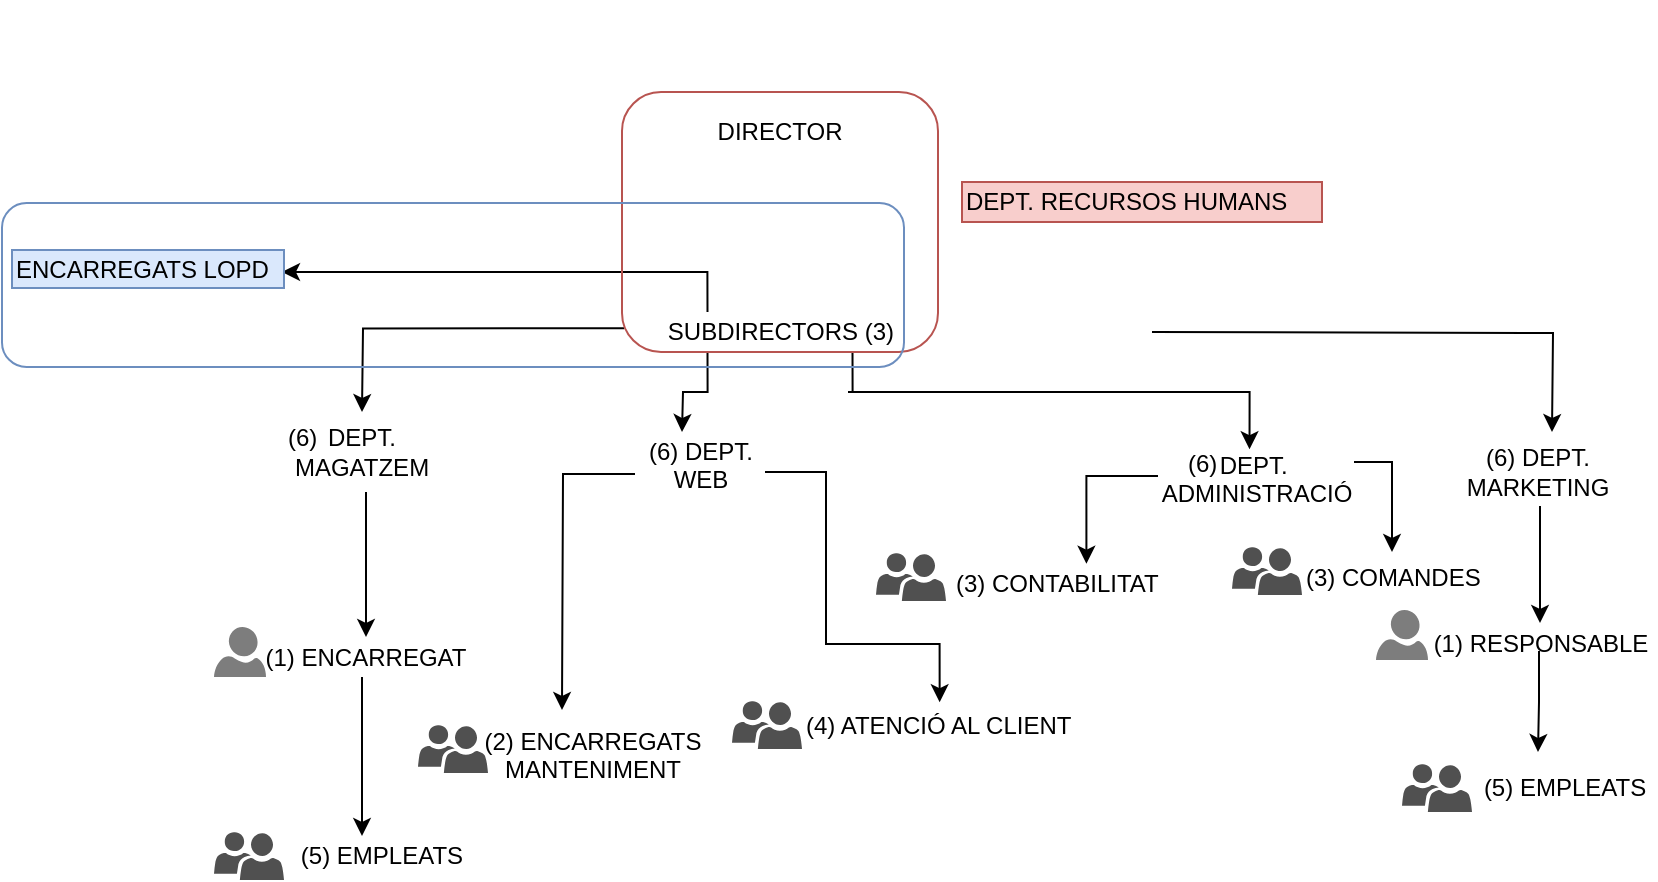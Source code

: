 <mxfile version="10.6.7" type="google"><diagram id="Aoe0zEDAFldxePWBuueA" name="Page-1"><mxGraphModel dx="558" dy="317" grid="0" gridSize="10" guides="1" tooltips="1" connect="1" arrows="1" fold="1" page="1" pageScale="1" pageWidth="827" pageHeight="1169" math="0" shadow="0"><root><mxCell id="0"/><mxCell id="1" parent="0"/><mxCell id="amcjD4q6UfyP4Z5JULra-1" value="DIRECTOR" style="text;html=1;strokeColor=none;fillColor=none;align=center;verticalAlign=middle;whiteSpace=wrap;rounded=0;" parent="1" vertex="1"><mxGeometry x="369" y="130" width="40" height="20" as="geometry"/></mxCell><mxCell id="amcjD4q6UfyP4Z5JULra-9" style="edgeStyle=orthogonalEdgeStyle;rounded=0;orthogonalLoop=1;jettySize=auto;html=1;exitX=0.25;exitY=1;exitDx=0;exitDy=0;" parent="1" source="amcjD4q6UfyP4Z5JULra-2" edge="1"><mxGeometry relative="1" as="geometry"><mxPoint x="340" y="290" as="targetPoint"/></mxGeometry></mxCell><mxCell id="amcjD4q6UfyP4Z5JULra-10" style="edgeStyle=orthogonalEdgeStyle;rounded=0;orthogonalLoop=1;jettySize=auto;html=1;exitX=0.75;exitY=1;exitDx=0;exitDy=0;entryX=0.467;entryY=0.054;entryDx=0;entryDy=0;entryPerimeter=0;" parent="1" source="amcjD4q6UfyP4Z5JULra-2" target="amcjD4q6UfyP4Z5JULra-12" edge="1"><mxGeometry relative="1" as="geometry"><mxPoint x="480" y="290" as="targetPoint"/><Array as="points"><mxPoint x="423" y="270"/><mxPoint x="516" y="270"/></Array></mxGeometry></mxCell><mxCell id="amcjD4q6UfyP4Z5JULra-13" style="edgeStyle=orthogonalEdgeStyle;rounded=0;orthogonalLoop=1;jettySize=auto;html=1;exitX=0.007;exitY=0.909;exitDx=0;exitDy=0;exitPerimeter=0;" parent="1" source="amcjD4q6UfyP4Z5JULra-23" edge="1"><mxGeometry relative="1" as="geometry"><mxPoint x="180" y="280" as="targetPoint"/><mxPoint x="360" y="240" as="sourcePoint"/></mxGeometry></mxCell><mxCell id="amcjD4q6UfyP4Z5JULra-14" style="edgeStyle=orthogonalEdgeStyle;rounded=0;orthogonalLoop=1;jettySize=auto;html=1;" parent="1" edge="1"><mxGeometry relative="1" as="geometry"><mxPoint x="775" y="290" as="targetPoint"/><mxPoint x="575" y="240" as="sourcePoint"/></mxGeometry></mxCell><mxCell id="MgkToMEcbhXWa2ylK0Pf-2" style="edgeStyle=orthogonalEdgeStyle;rounded=0;orthogonalLoop=1;jettySize=auto;html=1;exitX=0.25;exitY=0;exitDx=0;exitDy=0;" edge="1" parent="1" source="amcjD4q6UfyP4Z5JULra-2"><mxGeometry relative="1" as="geometry"><mxPoint x="140" y="210" as="targetPoint"/><Array as="points"><mxPoint x="353" y="210"/><mxPoint x="153" y="210"/></Array></mxGeometry></mxCell><mxCell id="amcjD4q6UfyP4Z5JULra-2" value="SUBDIRECTORS (3)" style="text;html=1;strokeColor=none;fillColor=none;align=center;verticalAlign=middle;whiteSpace=wrap;rounded=0;" parent="1" vertex="1"><mxGeometry x="316.5" y="230" width="145" height="20" as="geometry"/></mxCell><mxCell id="amcjD4q6UfyP4Z5JULra-39" value="" style="edgeStyle=orthogonalEdgeStyle;rounded=0;orthogonalLoop=1;jettySize=auto;html=1;" parent="1" target="amcjD4q6UfyP4Z5JULra-37" edge="1"><mxGeometry relative="1" as="geometry"><mxPoint x="769" y="327" as="sourcePoint"/><Array as="points"><mxPoint x="769" y="327"/></Array></mxGeometry></mxCell><mxCell id="amcjD4q6UfyP4Z5JULra-7" value="(6) DEPT. MARKETING" style="text;html=1;strokeColor=none;fillColor=none;align=center;verticalAlign=middle;whiteSpace=wrap;rounded=0;" parent="1" vertex="1"><mxGeometry x="726" y="300" width="84" height="20" as="geometry"/></mxCell><mxCell id="amcjD4q6UfyP4Z5JULra-18" value="" style="edgeStyle=orthogonalEdgeStyle;rounded=0;orthogonalLoop=1;jettySize=auto;html=1;" parent="1" target="amcjD4q6UfyP4Z5JULra-17" edge="1"><mxGeometry relative="1" as="geometry"><mxPoint x="182" y="320" as="sourcePoint"/><Array as="points"><mxPoint x="182" y="320"/></Array></mxGeometry></mxCell><mxCell id="amcjD4q6UfyP4Z5JULra-5" value="DEPT. MAGATZEM&lt;br&gt;" style="text;html=1;strokeColor=none;fillColor=none;align=center;verticalAlign=middle;whiteSpace=wrap;rounded=0;" parent="1" vertex="1"><mxGeometry x="160" y="290" width="40" height="20" as="geometry"/></mxCell><mxCell id="amcjD4q6UfyP4Z5JULra-20" value="" style="edgeStyle=orthogonalEdgeStyle;rounded=0;orthogonalLoop=1;jettySize=auto;html=1;" parent="1" source="amcjD4q6UfyP4Z5JULra-17" target="amcjD4q6UfyP4Z5JULra-19" edge="1"><mxGeometry relative="1" as="geometry"><Array as="points"><mxPoint x="180" y="470"/><mxPoint x="180" y="470"/></Array></mxGeometry></mxCell><mxCell id="amcjD4q6UfyP4Z5JULra-17" value="(1) ENCARREGAT&lt;br&gt;" style="text;html=1;strokeColor=none;fillColor=none;align=center;verticalAlign=middle;whiteSpace=wrap;rounded=0;" parent="1" vertex="1"><mxGeometry x="127.5" y="392.5" width="108" height="20" as="geometry"/></mxCell><mxCell id="amcjD4q6UfyP4Z5JULra-19" value="(5) EMPLEATS&lt;br&gt;" style="text;html=1;strokeColor=none;fillColor=none;align=center;verticalAlign=middle;whiteSpace=wrap;rounded=0;" parent="1" vertex="1"><mxGeometry x="143.5" y="492" width="92" height="20" as="geometry"/></mxCell><mxCell id="amcjD4q6UfyP4Z5JULra-28" value="" style="edgeStyle=orthogonalEdgeStyle;rounded=0;orthogonalLoop=1;jettySize=auto;html=1;" parent="1" source="amcjD4q6UfyP4Z5JULra-11" edge="1"><mxGeometry relative="1" as="geometry"><mxPoint x="280" y="429" as="targetPoint"/></mxGeometry></mxCell><mxCell id="amcjD4q6UfyP4Z5JULra-29" value="" style="edgeStyle=orthogonalEdgeStyle;rounded=0;orthogonalLoop=1;jettySize=auto;html=1;entryX=0.478;entryY=-0.1;entryDx=0;entryDy=0;entryPerimeter=0;" parent="1" source="amcjD4q6UfyP4Z5JULra-11" target="amcjD4q6UfyP4Z5JULra-25" edge="1"><mxGeometry relative="1" as="geometry"><mxPoint x="412" y="421" as="targetPoint"/><Array as="points"><mxPoint x="412" y="310"/><mxPoint x="412" y="396"/><mxPoint x="469" y="396"/></Array></mxGeometry></mxCell><mxCell id="amcjD4q6UfyP4Z5JULra-11" value="(6) DEPT. &lt;br&gt;WEB&lt;br&gt;&lt;br&gt;" style="text;html=1;resizable=0;points=[];autosize=1;align=center;verticalAlign=top;spacingTop=-4;" parent="1" vertex="1"><mxGeometry x="316.5" y="290" width="65" height="42" as="geometry"/></mxCell><mxCell id="amcjD4q6UfyP4Z5JULra-34" value="" style="edgeStyle=orthogonalEdgeStyle;rounded=0;orthogonalLoop=1;jettySize=auto;html=1;entryX=0.61;entryY=0.025;entryDx=0;entryDy=0;entryPerimeter=0;" parent="1" source="amcjD4q6UfyP4Z5JULra-12" edge="1" target="amcjD4q6UfyP4Z5JULra-31"><mxGeometry relative="1" as="geometry"><mxPoint x="440" y="350" as="targetPoint"/><Array as="points"><mxPoint x="542" y="312"/></Array></mxGeometry></mxCell><mxCell id="amcjD4q6UfyP4Z5JULra-36" value="" style="edgeStyle=orthogonalEdgeStyle;rounded=0;orthogonalLoop=1;jettySize=auto;html=1;" parent="1" source="amcjD4q6UfyP4Z5JULra-12" edge="1"><mxGeometry relative="1" as="geometry"><mxPoint x="695" y="350" as="targetPoint"/><Array as="points"><mxPoint x="695" y="305"/></Array></mxGeometry></mxCell><mxCell id="amcjD4q6UfyP4Z5JULra-12" value="&lt;div style=&quot;text-align: center&quot;&gt;&lt;span&gt;DEPT.&amp;nbsp;&lt;/span&gt;&lt;/div&gt;&lt;div style=&quot;text-align: center&quot;&gt;&lt;span&gt;ADMINISTRACIÓ&lt;/span&gt;&lt;/div&gt;" style="text;html=1;resizable=1;points=[];autosize=1;align=center;verticalAlign=top;spacingTop=-4;" parent="1" vertex="1"><mxGeometry x="578" y="297" width="98" height="30" as="geometry"/></mxCell><mxCell id="amcjD4q6UfyP4Z5JULra-16" value="DEPT. RECURSOS HUMANS" style="text;html=1;resizable=0;points=[];autosize=1;align=left;verticalAlign=top;spacingTop=-4;fillColor=#f8cecc;strokeColor=#b85450;" parent="1" vertex="1"><mxGeometry x="480" y="165" width="180" height="20" as="geometry"/></mxCell><mxCell id="amcjD4q6UfyP4Z5JULra-24" value="(2) ENCARREGATS&lt;br&gt;&lt;div style=&quot;text-align: center&quot;&gt;&lt;span&gt;MANTENIMENT&lt;/span&gt;&lt;/div&gt;" style="text;html=1;resizable=0;points=[];autosize=1;align=center;verticalAlign=top;spacingTop=-4;" parent="1" vertex="1"><mxGeometry x="235.5" y="434.5" width="118" height="28" as="geometry"/></mxCell><mxCell id="amcjD4q6UfyP4Z5JULra-25" value="(4) ATENCIÓ AL CLIENT" style="text;html=1;resizable=0;points=[];autosize=1;align=left;verticalAlign=top;spacingTop=-4;" parent="1" vertex="1"><mxGeometry x="400" y="426.5" width="144" height="14" as="geometry"/></mxCell><mxCell id="amcjD4q6UfyP4Z5JULra-31" value="(3) CONTABILITAT" style="text;html=1;resizable=0;points=[];autosize=1;align=left;verticalAlign=top;spacingTop=-4;" parent="1" vertex="1"><mxGeometry x="474.5" y="355.5" width="111" height="14" as="geometry"/></mxCell><mxCell id="amcjD4q6UfyP4Z5JULra-32" value="(3) COMANDES" style="text;html=1;resizable=0;points=[];autosize=1;align=left;verticalAlign=top;spacingTop=-4;" parent="1" vertex="1"><mxGeometry x="650" y="352.5" width="97" height="14" as="geometry"/></mxCell><mxCell id="amcjD4q6UfyP4Z5JULra-41" value="" style="edgeStyle=orthogonalEdgeStyle;rounded=0;orthogonalLoop=1;jettySize=auto;html=1;" parent="1" source="amcjD4q6UfyP4Z5JULra-37" edge="1"><mxGeometry relative="1" as="geometry"><mxPoint x="768" y="450" as="targetPoint"/><Array as="points"><mxPoint x="768" y="425"/><mxPoint x="768" y="450"/></Array></mxGeometry></mxCell><mxCell id="amcjD4q6UfyP4Z5JULra-37" value="(1) RESPONSABLE" style="text;html=1;resizable=0;points=[];autosize=1;align=center;verticalAlign=top;spacingTop=-4;" parent="1" vertex="1"><mxGeometry x="710" y="385.5" width="117" height="14" as="geometry"/></mxCell><mxCell id="amcjD4q6UfyP4Z5JULra-38" value="(5) EMPLEATS" style="text;html=1;resizable=0;points=[];autosize=1;align=center;verticalAlign=top;spacingTop=-4;" parent="1" vertex="1"><mxGeometry x="735" y="458" width="91" height="14" as="geometry"/></mxCell><mxCell id="amcjD4q6UfyP4Z5JULra-45" value="(6)" style="text;html=1;resizable=0;points=[];autosize=1;align=left;verticalAlign=top;spacingTop=-4;" parent="1" vertex="1"><mxGeometry x="141" y="283" width="25" height="14" as="geometry"/></mxCell><mxCell id="amcjD4q6UfyP4Z5JULra-47" value="(6)" style="text;html=1;resizable=0;points=[];autosize=1;align=left;verticalAlign=top;spacingTop=-4;" parent="1" vertex="1"><mxGeometry x="590.5" y="296" width="25" height="14" as="geometry"/></mxCell><mxCell id="amcjD4q6UfyP4Z5JULra-23" value="" style="rounded=1;whiteSpace=wrap;html=1;fillColor=none;align=center;strokeColor=#b85450;" parent="1" vertex="1"><mxGeometry x="310" y="120" width="158" height="130" as="geometry"/></mxCell><mxCell id="MgkToMEcbhXWa2ylK0Pf-3" value="ENCARREGATS LOPD" style="text;html=1;resizable=1;points=[];autosize=2;align=left;verticalAlign=top;spacingTop=-4;fillColor=#dae8fc;strokeColor=#6c8ebf;" vertex="1" parent="1"><mxGeometry x="5" y="199" width="136" height="19" as="geometry"/></mxCell><mxCell id="MgkToMEcbhXWa2ylK0Pf-5" value="" style="rounded=1;whiteSpace=wrap;html=1;fillColor=none;align=center;strokeColor=#6c8ebf;" vertex="1" parent="1"><mxGeometry y="175.5" width="451" height="82" as="geometry"/></mxCell><mxCell id="MgkToMEcbhXWa2ylK0Pf-6" value="" style="pointerEvents=1;shadow=0;dashed=0;html=1;strokeColor=none;labelPosition=center;verticalLabelPosition=bottom;verticalAlign=top;align=center;shape=mxgraph.mscae.intune.user_group;fillColor=#505050;" vertex="1" parent="1"><mxGeometry x="106" y="490" width="35" height="24" as="geometry"/></mxCell><mxCell id="MgkToMEcbhXWa2ylK0Pf-7" value="" style="pointerEvents=1;shadow=0;dashed=0;html=1;strokeColor=none;labelPosition=center;verticalLabelPosition=bottom;verticalAlign=top;align=center;shape=mxgraph.azure.user;fillColor=#7D7D7D;" vertex="1" parent="1"><mxGeometry x="106" y="387.5" width="26" height="25" as="geometry"/></mxCell><mxCell id="MgkToMEcbhXWa2ylK0Pf-8" value="" style="pointerEvents=1;shadow=0;dashed=0;html=1;strokeColor=none;labelPosition=center;verticalLabelPosition=bottom;verticalAlign=top;align=center;shape=mxgraph.azure.user;fillColor=#7D7D7D;" vertex="1" parent="1"><mxGeometry x="687" y="379" width="26" height="25" as="geometry"/></mxCell><mxCell id="MgkToMEcbhXWa2ylK0Pf-9" value="" style="pointerEvents=1;shadow=0;dashed=0;html=1;strokeColor=none;labelPosition=center;verticalLabelPosition=bottom;verticalAlign=top;align=center;shape=mxgraph.mscae.intune.user_group;fillColor=#505050;" vertex="1" parent="1"><mxGeometry x="208" y="436.5" width="35" height="24" as="geometry"/></mxCell><mxCell id="MgkToMEcbhXWa2ylK0Pf-10" value="" style="pointerEvents=1;shadow=0;dashed=0;html=1;strokeColor=none;labelPosition=center;verticalLabelPosition=bottom;verticalAlign=top;align=center;shape=mxgraph.mscae.intune.user_group;fillColor=#505050;" vertex="1" parent="1"><mxGeometry x="365" y="424.5" width="35" height="24" as="geometry"/></mxCell><mxCell id="MgkToMEcbhXWa2ylK0Pf-11" value="" style="pointerEvents=1;shadow=0;dashed=0;html=1;strokeColor=none;labelPosition=center;verticalLabelPosition=bottom;verticalAlign=top;align=center;shape=mxgraph.mscae.intune.user_group;fillColor=#505050;" vertex="1" parent="1"><mxGeometry x="700" y="456" width="35" height="24" as="geometry"/></mxCell><mxCell id="MgkToMEcbhXWa2ylK0Pf-12" value="" style="pointerEvents=1;shadow=0;dashed=0;html=1;strokeColor=none;labelPosition=center;verticalLabelPosition=bottom;verticalAlign=top;align=center;shape=mxgraph.mscae.intune.user_group;fillColor=#505050;" vertex="1" parent="1"><mxGeometry x="615" y="347.5" width="35" height="24" as="geometry"/></mxCell><mxCell id="MgkToMEcbhXWa2ylK0Pf-13" value="" style="pointerEvents=1;shadow=0;dashed=0;html=1;strokeColor=none;labelPosition=center;verticalLabelPosition=bottom;verticalAlign=top;align=center;shape=mxgraph.mscae.intune.user_group;fillColor=#505050;" vertex="1" parent="1"><mxGeometry x="437" y="350.5" width="35" height="24" as="geometry"/></mxCell><mxCell id="MgkToMEcbhXWa2ylK0Pf-18" value="" style="shape=image;html=1;verticalAlign=top;verticalLabelPosition=bottom;labelBackgroundColor=#ffffff;imageAspect=0;aspect=fixed;image=https://cdn4.iconfinder.com/data/icons/free-large-boss-icon-set/128/Caucasian_boss.png;strokeColor=#6c8ebf;fillColor=#dae8fc;gradientColor=none;align=center;" vertex="1" parent="1"><mxGeometry x="372" y="74" width="41" height="41" as="geometry"/></mxCell></root></mxGraphModel></diagram></mxfile>